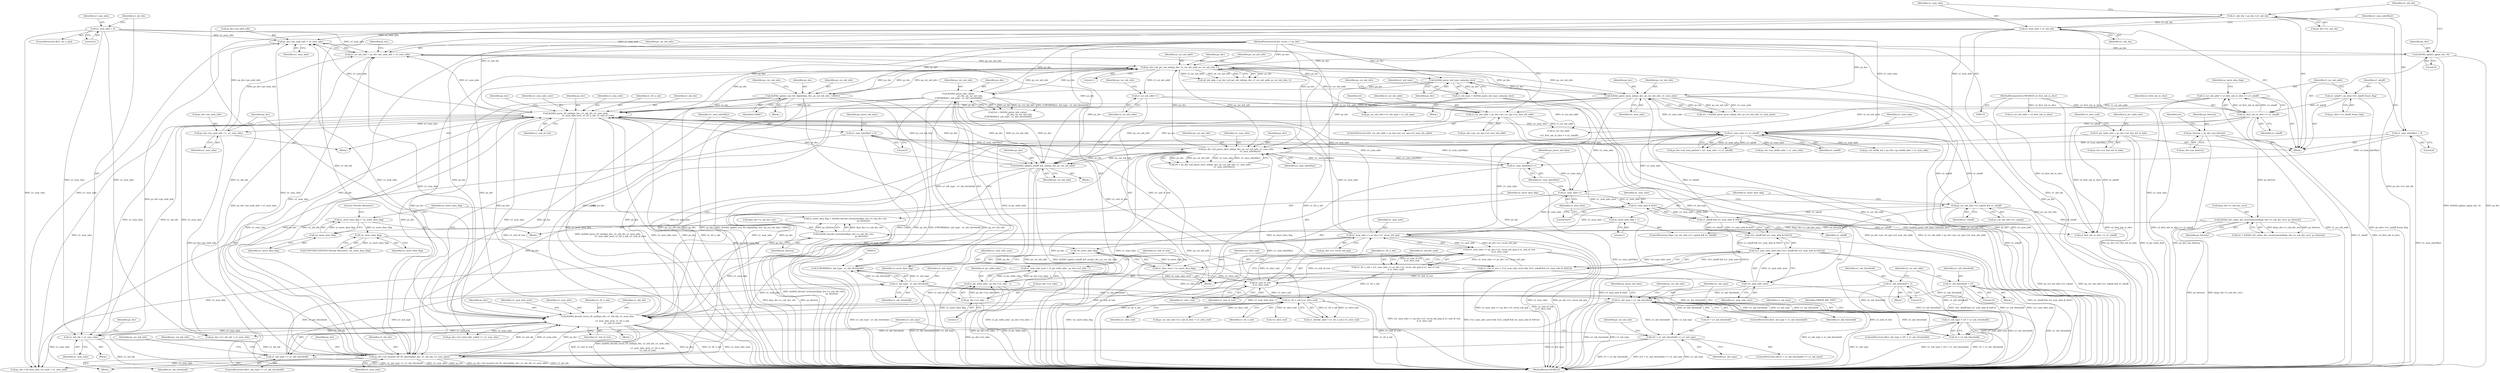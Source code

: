 digraph "0_Android_4a524d3a8ae9aa20c36430008e6bd429443f8f1d_2@pointer" {
"1000321" [label="(Call,ps_dec->ps_nmb_info + u1_num_mbs)"];
"1000777" [label="(Call,ps_dec->ps_nmb_info +=  u1_num_mbs)"];
"1000770" [label="(Call,ih264d_parse_tfr_nmb(ps_dec, u1_mb_idx, u1_num_mbs,\n                                     u1_num_mbs_next, u1_tfr_n_mb, u1_end_of_row))"];
"1000589" [label="(Call,ih264d_parse_ipcm_mb(ps_dec, ps_cur_mb_info, u1_num_mbs))"];
"1000503" [label="(Call,ih264d_parse_mb_type_cabac(ps_dec))"];
"1000367" [label="(Call,ps_dec->pf_get_mb_info(ps_dec, i2_cur_mb_addr, ps_cur_mb_info, 1))"];
"1000784" [label="(Call,ih264d_decode_recon_tfr_nmb(ps_dec, u1_mb_idx, u1_num_mbs,\n\n                                             u1_num_mbs_next, u1_tfr_n_mb,\n                                             u1_end_of_row))"];
"1000627" [label="(Call,ih264d_parse_imb_cabac(\n                                    ps_dec, ps_cur_mb_info,\n (UWORD8)(u1_mb_type - u1_mb_threshold)))"];
"1000136" [label="(MethodParameterIn,dec_struct_t * ps_dec)"];
"1000630" [label="(Call,(UWORD8)(u1_mb_type - u1_mb_threshold))"];
"1000632" [label="(Call,u1_mb_type - u1_mb_threshold)"];
"1000607" [label="(Call,u1_mb_type == u1_mb_threshold)"];
"1000574" [label="(Call,(25 + u1_mb_threshold) == u1_mb_type)"];
"1000519" [label="(Call,u1_mb_type < u1_mb_threshold)"];
"1000511" [label="(Call,u1_mb_type > (25 + u1_mb_threshold))"];
"1000501" [label="(Call,u1_mb_type = ih264d_parse_mb_type_cabac(ps_dec))"];
"1000217" [label="(Call,u1_mb_threshold = 23)"];
"1000203" [label="(Call,u1_mb_threshold = 5)"];
"1000476" [label="(Call,ih264d_update_nnz_for_skipmb(ps_dec, ps_cur_mb_info, CABAC))"];
"1000742" [label="(Call,ps_dec->pf_mvpred_ref_tfr_nby2mb(ps_dec, u1_mb_idx, u1_num_mbs))"];
"1000656" [label="(Call,ih264d_update_mbaff_left_nnz(ps_dec, ps_cur_mb_info))"];
"1000538" [label="(Call,ps_dec->pf_parse_inter_mb(ps_dec, ps_cur_mb_info, u1_num_mbs,\n                                          u1_num_mbsNby2))"];
"1000340" [label="(Call,u1_num_mbs >> u1_mbaff)"];
"1000238" [label="(Call,u1_num_mbs = u1_mb_idx)"];
"1000233" [label="(Call,u1_mb_idx = ps_dec->u1_mb_idx)"];
"1000721" [label="(Call,u1_num_mbs == ps_dec->u1_recon_mb_grp)"];
"1000688" [label="(Call,u1_num_mbs++)"];
"1000711" [label="(Call,u1_num_mbs & 0x01)"];
"1000798" [label="(Call,u1_num_mbs = 0)"];
"1000251" [label="(Call,u2_first_mb_in_slice << u1_mbaff)"];
"1000138" [label="(MethodParameterIn,UWORD16 u2_first_mb_in_slice)"];
"1000244" [label="(Call,u1_mbaff = ps_slice->u1_mbaff_frame_flag)"];
"1000709" [label="(Call,u1_mbaff && (u1_num_mbs & 0x01))"];
"1000662" [label="(Call,ps_cur_mb_info->u1_topmb && u1_mbaff)"];
"1000746" [label="(Call,u1_num_mbsNby2 = 0)"];
"1000241" [label="(Call,u1_num_mbsNby2 = 0)"];
"1000690" [label="(Call,u1_num_mbsNby2++)"];
"1000801" [label="(Call,u1_mb_idx = u1_num_mbs)"];
"1000706" [label="(Call,!u1_num_mbs_next)"];
"1000694" [label="(Call,u1_num_mbs_next = i2_pic_wdin_mbs - ps_dec->u2_mbx - 1)"];
"1000696" [label="(Call,i2_pic_wdin_mbs - ps_dec->u2_mbx - 1)"];
"1000149" [label="(Call,i2_pic_wdin_mbs = ps_dec->u2_frm_wd_in_mbs)"];
"1000698" [label="(Call,ps_dec->u2_mbx - 1)"];
"1000731" [label="(Call,u1_tfr_n_mb || u1_slice_end)"];
"1000718" [label="(Call,u1_tfr_n_mb = (u1_num_mbs == ps_dec->u1_recon_mb_grp) || u1_end_of_row\n || u1_slice_end)"];
"1000720" [label="(Call,(u1_num_mbs == ps_dec->u1_recon_mb_grp) || u1_end_of_row\n || u1_slice_end)"];
"1000726" [label="(Call,u1_end_of_row\n || u1_slice_end)"];
"1000703" [label="(Call,u1_end_of_row = (!u1_num_mbs_next) && (!(u1_mbaff && (u1_num_mbs & 0x01))))"];
"1000705" [label="(Call,(!u1_num_mbs_next) && (!(u1_mbaff && (u1_num_mbs & 0x01))))"];
"1000708" [label="(Call,!(u1_mbaff && (u1_num_mbs & 0x01)))"];
"1000714" [label="(Call,u1_slice_end = !uc_more_data_flag)"];
"1000716" [label="(Call,!uc_more_data_flag)"];
"1000667" [label="(Call,uc_more_data_flag = 1)"];
"1000686" [label="(Call,!uc_more_data_flag)"];
"1000680" [label="(Call,uc_more_data_flag = !uc_more_data_flag)"];
"1000682" [label="(Call,!uc_more_data_flag)"];
"1000672" [label="(Call,uc_more_data_flag = ih264d_decode_terminate(&ps_dec->s_cab_dec_env,\n                                                      ps_bitstrm))"];
"1000674" [label="(Call,ih264d_decode_terminate(&ps_dec->s_cab_dec_env,\n                                                      ps_bitstrm))"];
"1000276" [label="(Call,ih264d_init_cabac_dec_envirnoment(&(ps_dec->s_cab_dec_env), ps_bitstrm))"];
"1000178" [label="(Call,ps_bitstrm = ps_dec->ps_bitstrm)"];
"1000230" [label="(Call,ih264d_update_qp(ps_dec, 0))"];
"1000307" [label="(Call,i2_cur_mb_addr > ps_dec->ps_cur_sps->u2_max_mb_addr)"];
"1000659" [label="(Call,i2_cur_mb_addr++)"];
"1000249" [label="(Call,i2_cur_mb_addr = u2_first_mb_in_slice << u1_mbaff)"];
"1000319" [label="(Call,ps_cur_mb_info = ps_dec->ps_nmb_info + u1_num_mbs)"];
"1000779" [label="(Identifier,ps_dec)"];
"1000742" [label="(Call,ps_dec->pf_mvpred_ref_tfr_nby2mb(ps_dec, u1_mb_idx, u1_num_mbs))"];
"1000693" [label="(Identifier,ps_parse_mb_data)"];
"1000629" [label="(Identifier,ps_cur_mb_info)"];
"1000309" [label="(Call,ps_dec->ps_cur_sps->u2_max_mb_addr)"];
"1000684" [label="(Call,COPYTHECONTEXT(\"Decode Sliceterm\",!uc_more_data_flag))"];
"1000681" [label="(Identifier,uc_more_data_flag)"];
"1000369" [label="(Identifier,i2_cur_mb_addr)"];
"1000255" [label="(Identifier,uc_more_data_flag)"];
"1000541" [label="(Identifier,u1_num_mbs)"];
"1000322" [label="(Call,ps_dec->ps_nmb_info)"];
"1000705" [label="(Call,(!u1_num_mbs_next) && (!(u1_mbaff && (u1_num_mbs & 0x01))))"];
"1000307" [label="(Call,i2_cur_mb_addr > ps_dec->ps_cur_sps->u2_max_mb_addr)"];
"1000246" [label="(Call,ps_slice->u1_mbaff_frame_flag)"];
"1000277" [label="(Call,&(ps_dec->s_cab_dec_env))"];
"1000178" [label="(Call,ps_bitstrm = ps_dec->ps_bitstrm)"];
"1000539" [label="(Identifier,ps_dec)"];
"1000697" [label="(Identifier,i2_pic_wdin_mbs)"];
"1000732" [label="(Identifier,u1_tfr_n_mb)"];
"1000728" [label="(Identifier,u1_slice_end)"];
"1000801" [label="(Call,u1_mb_idx = u1_num_mbs)"];
"1000156" [label="(Identifier,u1_slice_end)"];
"1000326" [label="(Call,ps_dec->u4_num_mbs_cur_nmb = u1_num_mbs)"];
"1000806" [label="(Identifier,ps_dec)"];
"1000709" [label="(Call,u1_mbaff && (u1_num_mbs & 0x01))"];
"1000151" [label="(Call,ps_dec->u2_frm_wd_in_mbs)"];
"1000239" [label="(Identifier,u1_num_mbs)"];
"1000252" [label="(Identifier,u2_first_mb_in_slice)"];
"1000503" [label="(Call,ih264d_parse_mb_type_cabac(ps_dec))"];
"1000745" [label="(Identifier,u1_num_mbs)"];
"1000711" [label="(Call,u1_num_mbs & 0x01)"];
"1000371" [label="(Literal,1)"];
"1000583" [label="(Identifier,ps_cur_mb_info)"];
"1000217" [label="(Call,u1_mb_threshold = 23)"];
"1000689" [label="(Identifier,u1_num_mbs)"];
"1000511" [label="(Call,u1_mb_type > (25 + u1_mb_threshold))"];
"1000702" [label="(Literal,1)"];
"1000139" [label="(Block,)"];
"1000343" [label="(Call,ps_cur_deblk_mb = ps_dec->ps_deblk_mbn + u1_num_mbs)"];
"1000714" [label="(Call,u1_slice_end = !uc_more_data_flag)"];
"1000368" [label="(Identifier,ps_dec)"];
"1000306" [label="(ControlStructure,if(i2_cur_mb_addr > ps_dec->ps_cur_sps->u2_max_mb_addr))"];
"1000774" [label="(Identifier,u1_num_mbs_next)"];
"1000367" [label="(Call,ps_dec->pf_get_mb_info(ps_dec, i2_cur_mb_addr, ps_cur_mb_info, 1))"];
"1000726" [label="(Call,u1_end_of_row\n || u1_slice_end)"];
"1000220" [label="(Call,i2_cur_mb_addr = u2_first_mb_in_slice)"];
"1000655" [label="(Block,)"];
"1000625" [label="(Call,ret = ih264d_parse_imb_cabac(\n                                    ps_dec, ps_cur_mb_info,\n (UWORD8)(u1_mb_type - u1_mb_threshold)))"];
"1000341" [label="(Identifier,u1_num_mbs)"];
"1000249" [label="(Call,i2_cur_mb_addr = u2_first_mb_in_slice << u1_mbaff)"];
"1000746" [label="(Call,u1_num_mbsNby2 = 0)"];
"1000296" [label="(Block,)"];
"1000336" [label="(Call,ps_dec->u4_num_pmbair = (u1_num_mbs >> u1_mbaff))"];
"1000778" [label="(Call,ps_dec->ps_nmb_info)"];
"1000243" [label="(Literal,0)"];
"1000274" [label="(Call,ret = ih264d_init_cabac_dec_envirnoment(&(ps_dec->s_cab_dec_env), ps_bitstrm))"];
"1000707" [label="(Identifier,u1_num_mbs_next)"];
"1000723" [label="(Call,ps_dec->u1_recon_mb_grp)"];
"1000710" [label="(Identifier,u1_mbaff)"];
"1000685" [label="(Literal,\"Decode Sliceterm\")"];
"1000512" [label="(Identifier,u1_mb_type)"];
"1000632" [label="(Call,u1_mb_type - u1_mb_threshold)"];
"1000526" [label="(Identifier,ps_cur_mb_info)"];
"1000718" [label="(Call,u1_tfr_n_mb = (u1_num_mbs == ps_dec->u1_recon_mb_grp) || u1_end_of_row\n || u1_slice_end)"];
"1000785" [label="(Identifier,ps_dec)"];
"1000483" [label="(Identifier,ps_cur_mb_info)"];
"1000477" [label="(Identifier,ps_dec)"];
"1000628" [label="(Identifier,ps_dec)"];
"1000748" [label="(Literal,0)"];
"1000281" [label="(Identifier,ps_bitstrm)"];
"1000666" [label="(Identifier,u1_mbaff)"];
"1000657" [label="(Identifier,ps_dec)"];
"1000706" [label="(Call,!u1_num_mbs_next)"];
"1000771" [label="(Identifier,ps_dec)"];
"1000240" [label="(Identifier,u1_mb_idx)"];
"1000664" [label="(Identifier,ps_cur_mb_info)"];
"1000478" [label="(Identifier,ps_cur_mb_info)"];
"1000235" [label="(Call,ps_dec->u1_mb_idx)"];
"1000316" [label="(Identifier,ret)"];
"1000518" [label="(ControlStructure,if(u1_mb_type < u1_mb_threshold))"];
"1000536" [label="(Call,ret = ps_dec->pf_parse_inter_mb(ps_dec, ps_cur_mb_info, u1_num_mbs,\n                                          u1_num_mbsNby2))"];
"1000694" [label="(Call,u1_num_mbs_next = i2_pic_wdin_mbs - ps_dec->u2_mbx - 1)"];
"1000519" [label="(Call,u1_mb_type < u1_mb_threshold)"];
"1000231" [label="(Identifier,ps_dec)"];
"1000502" [label="(Identifier,u1_mb_type)"];
"1000520" [label="(Identifier,u1_mb_type)"];
"1000783" [label="(Block,)"];
"1000230" [label="(Call,ih264d_update_qp(ps_dec, 0))"];
"1000729" [label="(Call,u1_decode_nmb = u1_tfr_n_mb || u1_slice_end)"];
"1000587" [label="(Call,ret = ih264d_parse_ipcm_mb(ps_dec, ps_cur_mb_info, u1_num_mbs))"];
"1000784" [label="(Call,ih264d_decode_recon_tfr_nmb(ps_dec, u1_mb_idx, u1_num_mbs,\n\n                                             u1_num_mbs_next, u1_tfr_n_mb,\n                                             u1_end_of_row))"];
"1000769" [label="(Block,)"];
"1000613" [label="(Identifier,ps_cur_mb_info)"];
"1000690" [label="(Call,u1_num_mbsNby2++)"];
"1000696" [label="(Call,i2_pic_wdin_mbs - ps_dec->u2_mbx - 1)"];
"1000276" [label="(Call,ih264d_init_cabac_dec_envirnoment(&(ps_dec->s_cab_dec_env), ps_bitstrm))"];
"1000699" [label="(Call,ps_dec->u2_mbx)"];
"1000716" [label="(Call,!uc_more_data_flag)"];
"1000764" [label="(Block,)"];
"1000773" [label="(Identifier,u1_num_mbs)"];
"1000777" [label="(Call,ps_dec->ps_nmb_info +=  u1_num_mbs)"];
"1000573" [label="(ControlStructure,if((25 + u1_mb_threshold) == u1_mb_type))"];
"1000796" [label="(ControlStructure,if(u1_tfr_n_mb))"];
"1000589" [label="(Call,ih264d_parse_ipcm_mb(ps_dec, ps_cur_mb_info, u1_num_mbs))"];
"1000479" [label="(Identifier,CABAC)"];
"1000501" [label="(Call,u1_mb_type = ih264d_parse_mb_type_cabac(ps_dec))"];
"1000218" [label="(Identifier,u1_mb_threshold)"];
"1000731" [label="(Call,u1_tfr_n_mb || u1_slice_end)"];
"1000791" [label="(Call,ps_dec->u2_total_mbs_coded += u1_num_mbs)"];
"1000221" [label="(Identifier,i2_cur_mb_addr)"];
"1000185" [label="(Identifier,ret)"];
"1000658" [label="(Identifier,ps_cur_mb_info)"];
"1000708" [label="(Call,!(u1_mbaff && (u1_num_mbs & 0x01)))"];
"1000691" [label="(Identifier,u1_num_mbsNby2)"];
"1000630" [label="(Call,(UWORD8)(u1_mb_type - u1_mb_threshold))"];
"1000790" [label="(Identifier,u1_end_of_row)"];
"1000803" [label="(Identifier,u1_num_mbs)"];
"1000820" [label="(Call,i2_cur_mb_addr\n\n - (u2_first_mb_in_slice << u1_mbaff))"];
"1000733" [label="(Identifier,u1_slice_end)"];
"1000500" [label="(Block,)"];
"1000668" [label="(Identifier,uc_more_data_flag)"];
"1000205" [label="(Literal,5)"];
"1000193" [label="(Block,)"];
"1000591" [label="(Identifier,ps_cur_mb_info)"];
"1000574" [label="(Call,(25 + u1_mb_threshold) == u1_mb_type)"];
"1000319" [label="(Call,ps_cur_mb_info = ps_dec->ps_nmb_info + u1_num_mbs)"];
"1000540" [label="(Identifier,ps_cur_mb_info)"];
"1000507" [label="(Identifier,ps_cur_mb_info)"];
"1000219" [label="(Literal,23)"];
"1000734" [label="(Call,ps_cur_mb_info->u1_end_of_slice = u1_slice_end)"];
"1000609" [label="(Identifier,u1_mb_threshold)"];
"1000660" [label="(Identifier,i2_cur_mb_addr)"];
"1000802" [label="(Identifier,u1_mb_idx)"];
"1000747" [label="(Identifier,u1_num_mbsNby2)"];
"1000138" [label="(MethodParameterIn,UWORD16 u2_first_mb_in_slice)"];
"1000149" [label="(Call,i2_pic_wdin_mbs = ps_dec->u2_frm_wd_in_mbs)"];
"1000669" [label="(Literal,1)"];
"1000606" [label="(ControlStructure,if(u1_mb_type == u1_mb_threshold))"];
"1000505" [label="(Call,ps_cur_mb_info->u1_mb_type = u1_mb_type)"];
"1000720" [label="(Call,(u1_num_mbs == ps_dec->u1_recon_mb_grp) || u1_end_of_row\n || u1_slice_end)"];
"1000799" [label="(Identifier,u1_num_mbs)"];
"1000241" [label="(Call,u1_num_mbsNby2 = 0)"];
"1000712" [label="(Identifier,u1_num_mbs)"];
"1000793" [label="(Identifier,ps_dec)"];
"1000476" [label="(Call,ih264d_update_nnz_for_skipmb(ps_dec, ps_cur_mb_info, CABAC))"];
"1000695" [label="(Identifier,u1_num_mbs_next)"];
"1000233" [label="(Call,u1_mb_idx = ps_dec->u1_mb_idx)"];
"1000788" [label="(Identifier,u1_num_mbs_next)"];
"1000800" [label="(Literal,0)"];
"1000253" [label="(Identifier,u1_mbaff)"];
"1000721" [label="(Call,u1_num_mbs == ps_dec->u1_recon_mb_grp)"];
"1000674" [label="(Call,ih264d_decode_terminate(&ps_dec->s_cab_dec_env,\n                                                      ps_bitstrm))"];
"1000250" [label="(Identifier,i2_cur_mb_addr)"];
"1000633" [label="(Identifier,u1_mb_type)"];
"1000704" [label="(Identifier,u1_end_of_row)"];
"1000659" [label="(Call,i2_cur_mb_addr++)"];
"1000517" [label="(Identifier,ERROR_MB_TYPE)"];
"1000245" [label="(Identifier,u1_mbaff)"];
"1000675" [label="(Call,&ps_dec->s_cab_dec_env)"];
"1000607" [label="(Call,u1_mb_type == u1_mb_threshold)"];
"1000673" [label="(Identifier,uc_more_data_flag)"];
"1000538" [label="(Call,ps_dec->pf_parse_inter_mb(ps_dec, ps_cur_mb_info, u1_num_mbs,\n                                          u1_num_mbsNby2))"];
"1000308" [label="(Identifier,i2_cur_mb_addr)"];
"1000822" [label="(Call,u2_first_mb_in_slice << u1_mbaff)"];
"1000328" [label="(Identifier,ps_dec)"];
"1000667" [label="(Call,uc_more_data_flag = 1)"];
"1000627" [label="(Call,ih264d_parse_imb_cabac(\n                                    ps_dec, ps_cur_mb_info,\n (UWORD8)(u1_mb_type - u1_mb_threshold)))"];
"1000232" [label="(Literal,0)"];
"1000294" [label="(Call,!u1_slice_end)"];
"1000686" [label="(Call,!uc_more_data_flag)"];
"1000787" [label="(Identifier,u1_num_mbs)"];
"1000688" [label="(Call,u1_num_mbs++)"];
"1000698" [label="(Call,ps_dec->u2_mbx - 1)"];
"1000717" [label="(Identifier,uc_more_data_flag)"];
"1000744" [label="(Identifier,u1_mb_idx)"];
"1000789" [label="(Identifier,u1_tfr_n_mb)"];
"1000592" [label="(Identifier,u1_num_mbs)"];
"1000722" [label="(Identifier,u1_num_mbs)"];
"1000325" [label="(Identifier,u1_num_mbs)"];
"1000727" [label="(Identifier,u1_end_of_row)"];
"1000661" [label="(ControlStructure,if(ps_cur_mb_info->u1_topmb && u1_mbaff))"];
"1000827" [label="(MethodReturn,WORD32)"];
"1000683" [label="(Identifier,uc_more_data_flag)"];
"1000770" [label="(Call,ih264d_parse_tfr_nmb(ps_dec, u1_mb_idx, u1_num_mbs,\n                                     u1_num_mbs_next, u1_tfr_n_mb, u1_end_of_row))"];
"1000662" [label="(Call,ps_cur_mb_info->u1_topmb && u1_mbaff)"];
"1000776" [label="(Identifier,u1_end_of_row)"];
"1000504" [label="(Identifier,ps_dec)"];
"1000775" [label="(Identifier,u1_tfr_n_mb)"];
"1000713" [label="(Literal,0x01)"];
"1000751" [label="(Identifier,ps_parse_mb_data)"];
"1000401" [label="(Block,)"];
"1000679" [label="(Identifier,ps_bitstrm)"];
"1000682" [label="(Call,!uc_more_data_flag)"];
"1000743" [label="(Identifier,ps_dec)"];
"1000565" [label="(Identifier,ps_parse_mb_data)"];
"1000234" [label="(Identifier,u1_mb_idx)"];
"1000786" [label="(Identifier,u1_mb_idx)"];
"1000621" [label="(Identifier,ps_cur_mb_info)"];
"1000150" [label="(Identifier,i2_pic_wdin_mbs)"];
"1000578" [label="(Identifier,u1_mb_type)"];
"1000663" [label="(Call,ps_cur_mb_info->u1_topmb)"];
"1000590" [label="(Identifier,ps_dec)"];
"1000238" [label="(Call,u1_num_mbs = u1_mb_idx)"];
"1000370" [label="(Identifier,ps_cur_mb_info)"];
"1000179" [label="(Identifier,ps_bitstrm)"];
"1000680" [label="(Call,uc_more_data_flag = !uc_more_data_flag)"];
"1000656" [label="(Call,ih264d_update_mbaff_left_nnz(ps_dec, ps_cur_mb_info))"];
"1000340" [label="(Call,u1_num_mbs >> u1_mbaff)"];
"1000608" [label="(Identifier,u1_mb_type)"];
"1000798" [label="(Call,u1_num_mbs = 0)"];
"1000513" [label="(Call,25 + u1_mb_threshold)"];
"1000575" [label="(Call,25 + u1_mb_threshold)"];
"1000542" [label="(Identifier,u1_num_mbsNby2)"];
"1000251" [label="(Call,u2_first_mb_in_slice << u1_mbaff)"];
"1000715" [label="(Identifier,u1_slice_end)"];
"1000242" [label="(Identifier,u1_num_mbsNby2)"];
"1000703" [label="(Call,u1_end_of_row = (!u1_num_mbs_next) && (!(u1_mbaff && (u1_num_mbs & 0x01))))"];
"1000687" [label="(Identifier,uc_more_data_flag)"];
"1000634" [label="(Identifier,u1_mb_threshold)"];
"1000741" [label="(Block,)"];
"1000521" [label="(Identifier,u1_mb_threshold)"];
"1000781" [label="(Identifier,u1_num_mbs)"];
"1000244" [label="(Call,u1_mbaff = ps_slice->u1_mbaff_frame_flag)"];
"1000136" [label="(MethodParameterIn,dec_struct_t * ps_dec)"];
"1000804" [label="(Call,ps_dec->u1_mb_idx = u1_num_mbs)"];
"1000345" [label="(Call,ps_dec->ps_deblk_mbn + u1_num_mbs)"];
"1000180" [label="(Call,ps_dec->ps_bitstrm)"];
"1000320" [label="(Identifier,ps_cur_mb_info)"];
"1000321" [label="(Call,ps_dec->ps_nmb_info + u1_num_mbs)"];
"1000671" [label="(Block,)"];
"1000730" [label="(Identifier,u1_decode_nmb)"];
"1000719" [label="(Identifier,u1_tfr_n_mb)"];
"1000510" [label="(ControlStructure,if(u1_mb_type > (25 + u1_mb_threshold)))"];
"1000207" [label="(Block,)"];
"1000772" [label="(Identifier,u1_mb_idx)"];
"1000203" [label="(Call,u1_mb_threshold = 5)"];
"1000204" [label="(Identifier,u1_mb_threshold)"];
"1000365" [label="(Call,u4_mb_skip = ps_dec->pf_get_mb_info(ps_dec, i2_cur_mb_addr, ps_cur_mb_info, 1))"];
"1000342" [label="(Identifier,u1_mbaff)"];
"1000672" [label="(Call,uc_more_data_flag = ih264d_decode_terminate(&ps_dec->s_cab_dec_env,\n                                                      ps_bitstrm))"];
"1000321" -> "1000319"  [label="AST: "];
"1000321" -> "1000325"  [label="CFG: "];
"1000322" -> "1000321"  [label="AST: "];
"1000325" -> "1000321"  [label="AST: "];
"1000319" -> "1000321"  [label="CFG: "];
"1000321" -> "1000827"  [label="DDG: ps_dec->ps_nmb_info"];
"1000777" -> "1000321"  [label="DDG: ps_dec->ps_nmb_info"];
"1000238" -> "1000321"  [label="DDG: u1_num_mbs"];
"1000742" -> "1000321"  [label="DDG: u1_num_mbs"];
"1000721" -> "1000321"  [label="DDG: u1_num_mbs"];
"1000798" -> "1000321"  [label="DDG: u1_num_mbs"];
"1000784" -> "1000321"  [label="DDG: u1_num_mbs"];
"1000770" -> "1000321"  [label="DDG: u1_num_mbs"];
"1000777" -> "1000769"  [label="AST: "];
"1000777" -> "1000781"  [label="CFG: "];
"1000778" -> "1000777"  [label="AST: "];
"1000781" -> "1000777"  [label="AST: "];
"1000793" -> "1000777"  [label="CFG: "];
"1000777" -> "1000827"  [label="DDG: ps_dec->ps_nmb_info"];
"1000777" -> "1000319"  [label="DDG: ps_dec->ps_nmb_info"];
"1000770" -> "1000777"  [label="DDG: u1_num_mbs"];
"1000770" -> "1000769"  [label="AST: "];
"1000770" -> "1000776"  [label="CFG: "];
"1000771" -> "1000770"  [label="AST: "];
"1000772" -> "1000770"  [label="AST: "];
"1000773" -> "1000770"  [label="AST: "];
"1000774" -> "1000770"  [label="AST: "];
"1000775" -> "1000770"  [label="AST: "];
"1000776" -> "1000770"  [label="AST: "];
"1000779" -> "1000770"  [label="CFG: "];
"1000770" -> "1000827"  [label="DDG: u1_end_of_row"];
"1000770" -> "1000827"  [label="DDG: ih264d_parse_tfr_nmb(ps_dec, u1_mb_idx, u1_num_mbs,\n                                     u1_num_mbs_next, u1_tfr_n_mb, u1_end_of_row)"];
"1000770" -> "1000827"  [label="DDG: u1_num_mbs_next"];
"1000770" -> "1000827"  [label="DDG: ps_dec"];
"1000770" -> "1000827"  [label="DDG: u1_tfr_n_mb"];
"1000770" -> "1000319"  [label="DDG: u1_num_mbs"];
"1000770" -> "1000326"  [label="DDG: u1_num_mbs"];
"1000770" -> "1000340"  [label="DDG: u1_num_mbs"];
"1000770" -> "1000367"  [label="DDG: ps_dec"];
"1000589" -> "1000770"  [label="DDG: ps_dec"];
"1000627" -> "1000770"  [label="DDG: ps_dec"];
"1000476" -> "1000770"  [label="DDG: ps_dec"];
"1000742" -> "1000770"  [label="DDG: ps_dec"];
"1000742" -> "1000770"  [label="DDG: u1_mb_idx"];
"1000742" -> "1000770"  [label="DDG: u1_num_mbs"];
"1000656" -> "1000770"  [label="DDG: ps_dec"];
"1000538" -> "1000770"  [label="DDG: ps_dec"];
"1000136" -> "1000770"  [label="DDG: ps_dec"];
"1000801" -> "1000770"  [label="DDG: u1_mb_idx"];
"1000233" -> "1000770"  [label="DDG: u1_mb_idx"];
"1000721" -> "1000770"  [label="DDG: u1_num_mbs"];
"1000706" -> "1000770"  [label="DDG: u1_num_mbs_next"];
"1000731" -> "1000770"  [label="DDG: u1_tfr_n_mb"];
"1000726" -> "1000770"  [label="DDG: u1_end_of_row"];
"1000703" -> "1000770"  [label="DDG: u1_end_of_row"];
"1000770" -> "1000791"  [label="DDG: u1_num_mbs"];
"1000770" -> "1000801"  [label="DDG: u1_num_mbs"];
"1000770" -> "1000804"  [label="DDG: u1_num_mbs"];
"1000589" -> "1000587"  [label="AST: "];
"1000589" -> "1000592"  [label="CFG: "];
"1000590" -> "1000589"  [label="AST: "];
"1000591" -> "1000589"  [label="AST: "];
"1000592" -> "1000589"  [label="AST: "];
"1000587" -> "1000589"  [label="CFG: "];
"1000589" -> "1000827"  [label="DDG: ps_dec"];
"1000589" -> "1000827"  [label="DDG: u1_num_mbs"];
"1000589" -> "1000827"  [label="DDG: ps_cur_mb_info"];
"1000589" -> "1000367"  [label="DDG: ps_dec"];
"1000589" -> "1000587"  [label="DDG: ps_dec"];
"1000589" -> "1000587"  [label="DDG: ps_cur_mb_info"];
"1000589" -> "1000587"  [label="DDG: u1_num_mbs"];
"1000503" -> "1000589"  [label="DDG: ps_dec"];
"1000136" -> "1000589"  [label="DDG: ps_dec"];
"1000367" -> "1000589"  [label="DDG: ps_cur_mb_info"];
"1000340" -> "1000589"  [label="DDG: u1_num_mbs"];
"1000589" -> "1000656"  [label="DDG: ps_dec"];
"1000589" -> "1000656"  [label="DDG: ps_cur_mb_info"];
"1000589" -> "1000688"  [label="DDG: u1_num_mbs"];
"1000589" -> "1000742"  [label="DDG: ps_dec"];
"1000589" -> "1000784"  [label="DDG: ps_dec"];
"1000503" -> "1000501"  [label="AST: "];
"1000503" -> "1000504"  [label="CFG: "];
"1000504" -> "1000503"  [label="AST: "];
"1000501" -> "1000503"  [label="CFG: "];
"1000503" -> "1000827"  [label="DDG: ps_dec"];
"1000503" -> "1000501"  [label="DDG: ps_dec"];
"1000367" -> "1000503"  [label="DDG: ps_dec"];
"1000136" -> "1000503"  [label="DDG: ps_dec"];
"1000503" -> "1000538"  [label="DDG: ps_dec"];
"1000503" -> "1000627"  [label="DDG: ps_dec"];
"1000367" -> "1000365"  [label="AST: "];
"1000367" -> "1000371"  [label="CFG: "];
"1000368" -> "1000367"  [label="AST: "];
"1000369" -> "1000367"  [label="AST: "];
"1000370" -> "1000367"  [label="AST: "];
"1000371" -> "1000367"  [label="AST: "];
"1000365" -> "1000367"  [label="CFG: "];
"1000367" -> "1000827"  [label="DDG: i2_cur_mb_addr"];
"1000367" -> "1000827"  [label="DDG: ps_cur_mb_info"];
"1000367" -> "1000365"  [label="DDG: ps_dec"];
"1000367" -> "1000365"  [label="DDG: i2_cur_mb_addr"];
"1000367" -> "1000365"  [label="DDG: ps_cur_mb_info"];
"1000367" -> "1000365"  [label="DDG: 1"];
"1000784" -> "1000367"  [label="DDG: ps_dec"];
"1000627" -> "1000367"  [label="DDG: ps_dec"];
"1000476" -> "1000367"  [label="DDG: ps_dec"];
"1000230" -> "1000367"  [label="DDG: ps_dec"];
"1000742" -> "1000367"  [label="DDG: ps_dec"];
"1000656" -> "1000367"  [label="DDG: ps_dec"];
"1000538" -> "1000367"  [label="DDG: ps_dec"];
"1000136" -> "1000367"  [label="DDG: ps_dec"];
"1000307" -> "1000367"  [label="DDG: i2_cur_mb_addr"];
"1000319" -> "1000367"  [label="DDG: ps_cur_mb_info"];
"1000367" -> "1000476"  [label="DDG: ps_dec"];
"1000367" -> "1000476"  [label="DDG: ps_cur_mb_info"];
"1000367" -> "1000538"  [label="DDG: ps_cur_mb_info"];
"1000367" -> "1000627"  [label="DDG: ps_cur_mb_info"];
"1000367" -> "1000659"  [label="DDG: i2_cur_mb_addr"];
"1000784" -> "1000783"  [label="AST: "];
"1000784" -> "1000790"  [label="CFG: "];
"1000785" -> "1000784"  [label="AST: "];
"1000786" -> "1000784"  [label="AST: "];
"1000787" -> "1000784"  [label="AST: "];
"1000788" -> "1000784"  [label="AST: "];
"1000789" -> "1000784"  [label="AST: "];
"1000790" -> "1000784"  [label="AST: "];
"1000793" -> "1000784"  [label="CFG: "];
"1000784" -> "1000827"  [label="DDG: ps_dec"];
"1000784" -> "1000827"  [label="DDG: u1_tfr_n_mb"];
"1000784" -> "1000827"  [label="DDG: u1_num_mbs_next"];
"1000784" -> "1000827"  [label="DDG: u1_end_of_row"];
"1000784" -> "1000827"  [label="DDG: ih264d_decode_recon_tfr_nmb(ps_dec, u1_mb_idx, u1_num_mbs,\n\n                                             u1_num_mbs_next, u1_tfr_n_mb,\n                                             u1_end_of_row)"];
"1000784" -> "1000319"  [label="DDG: u1_num_mbs"];
"1000784" -> "1000326"  [label="DDG: u1_num_mbs"];
"1000784" -> "1000340"  [label="DDG: u1_num_mbs"];
"1000627" -> "1000784"  [label="DDG: ps_dec"];
"1000476" -> "1000784"  [label="DDG: ps_dec"];
"1000742" -> "1000784"  [label="DDG: ps_dec"];
"1000742" -> "1000784"  [label="DDG: u1_mb_idx"];
"1000742" -> "1000784"  [label="DDG: u1_num_mbs"];
"1000656" -> "1000784"  [label="DDG: ps_dec"];
"1000538" -> "1000784"  [label="DDG: ps_dec"];
"1000136" -> "1000784"  [label="DDG: ps_dec"];
"1000801" -> "1000784"  [label="DDG: u1_mb_idx"];
"1000233" -> "1000784"  [label="DDG: u1_mb_idx"];
"1000721" -> "1000784"  [label="DDG: u1_num_mbs"];
"1000706" -> "1000784"  [label="DDG: u1_num_mbs_next"];
"1000731" -> "1000784"  [label="DDG: u1_tfr_n_mb"];
"1000726" -> "1000784"  [label="DDG: u1_end_of_row"];
"1000703" -> "1000784"  [label="DDG: u1_end_of_row"];
"1000784" -> "1000791"  [label="DDG: u1_num_mbs"];
"1000784" -> "1000801"  [label="DDG: u1_num_mbs"];
"1000784" -> "1000804"  [label="DDG: u1_num_mbs"];
"1000627" -> "1000625"  [label="AST: "];
"1000627" -> "1000630"  [label="CFG: "];
"1000628" -> "1000627"  [label="AST: "];
"1000629" -> "1000627"  [label="AST: "];
"1000630" -> "1000627"  [label="AST: "];
"1000625" -> "1000627"  [label="CFG: "];
"1000627" -> "1000827"  [label="DDG: (UWORD8)(u1_mb_type - u1_mb_threshold)"];
"1000627" -> "1000827"  [label="DDG: ps_cur_mb_info"];
"1000627" -> "1000827"  [label="DDG: ps_dec"];
"1000627" -> "1000625"  [label="DDG: ps_dec"];
"1000627" -> "1000625"  [label="DDG: ps_cur_mb_info"];
"1000627" -> "1000625"  [label="DDG: (UWORD8)(u1_mb_type - u1_mb_threshold)"];
"1000136" -> "1000627"  [label="DDG: ps_dec"];
"1000630" -> "1000627"  [label="DDG: u1_mb_type - u1_mb_threshold"];
"1000627" -> "1000656"  [label="DDG: ps_dec"];
"1000627" -> "1000656"  [label="DDG: ps_cur_mb_info"];
"1000627" -> "1000742"  [label="DDG: ps_dec"];
"1000136" -> "1000135"  [label="AST: "];
"1000136" -> "1000827"  [label="DDG: ps_dec"];
"1000136" -> "1000230"  [label="DDG: ps_dec"];
"1000136" -> "1000476"  [label="DDG: ps_dec"];
"1000136" -> "1000538"  [label="DDG: ps_dec"];
"1000136" -> "1000656"  [label="DDG: ps_dec"];
"1000136" -> "1000742"  [label="DDG: ps_dec"];
"1000630" -> "1000632"  [label="CFG: "];
"1000631" -> "1000630"  [label="AST: "];
"1000632" -> "1000630"  [label="AST: "];
"1000630" -> "1000827"  [label="DDG: u1_mb_type - u1_mb_threshold"];
"1000632" -> "1000630"  [label="DDG: u1_mb_type"];
"1000632" -> "1000630"  [label="DDG: u1_mb_threshold"];
"1000632" -> "1000634"  [label="CFG: "];
"1000633" -> "1000632"  [label="AST: "];
"1000634" -> "1000632"  [label="AST: "];
"1000632" -> "1000827"  [label="DDG: u1_mb_type"];
"1000632" -> "1000827"  [label="DDG: u1_mb_threshold"];
"1000632" -> "1000511"  [label="DDG: u1_mb_threshold"];
"1000632" -> "1000513"  [label="DDG: u1_mb_threshold"];
"1000632" -> "1000519"  [label="DDG: u1_mb_threshold"];
"1000607" -> "1000632"  [label="DDG: u1_mb_type"];
"1000607" -> "1000632"  [label="DDG: u1_mb_threshold"];
"1000607" -> "1000606"  [label="AST: "];
"1000607" -> "1000609"  [label="CFG: "];
"1000608" -> "1000607"  [label="AST: "];
"1000609" -> "1000607"  [label="AST: "];
"1000613" -> "1000607"  [label="CFG: "];
"1000621" -> "1000607"  [label="CFG: "];
"1000607" -> "1000827"  [label="DDG: u1_mb_type == u1_mb_threshold"];
"1000574" -> "1000607"  [label="DDG: u1_mb_type"];
"1000519" -> "1000607"  [label="DDG: u1_mb_threshold"];
"1000574" -> "1000573"  [label="AST: "];
"1000574" -> "1000578"  [label="CFG: "];
"1000575" -> "1000574"  [label="AST: "];
"1000578" -> "1000574"  [label="AST: "];
"1000583" -> "1000574"  [label="CFG: "];
"1000608" -> "1000574"  [label="CFG: "];
"1000574" -> "1000827"  [label="DDG: 25 + u1_mb_threshold"];
"1000574" -> "1000827"  [label="DDG: (25 + u1_mb_threshold) == u1_mb_type"];
"1000574" -> "1000827"  [label="DDG: u1_mb_type"];
"1000519" -> "1000574"  [label="DDG: u1_mb_threshold"];
"1000519" -> "1000574"  [label="DDG: u1_mb_type"];
"1000519" -> "1000518"  [label="AST: "];
"1000519" -> "1000521"  [label="CFG: "];
"1000520" -> "1000519"  [label="AST: "];
"1000521" -> "1000519"  [label="AST: "];
"1000526" -> "1000519"  [label="CFG: "];
"1000565" -> "1000519"  [label="CFG: "];
"1000519" -> "1000827"  [label="DDG: u1_mb_type"];
"1000519" -> "1000827"  [label="DDG: u1_mb_type < u1_mb_threshold"];
"1000519" -> "1000827"  [label="DDG: u1_mb_threshold"];
"1000519" -> "1000511"  [label="DDG: u1_mb_threshold"];
"1000519" -> "1000513"  [label="DDG: u1_mb_threshold"];
"1000511" -> "1000519"  [label="DDG: u1_mb_type"];
"1000217" -> "1000519"  [label="DDG: u1_mb_threshold"];
"1000203" -> "1000519"  [label="DDG: u1_mb_threshold"];
"1000519" -> "1000575"  [label="DDG: u1_mb_threshold"];
"1000511" -> "1000510"  [label="AST: "];
"1000511" -> "1000513"  [label="CFG: "];
"1000512" -> "1000511"  [label="AST: "];
"1000513" -> "1000511"  [label="AST: "];
"1000517" -> "1000511"  [label="CFG: "];
"1000520" -> "1000511"  [label="CFG: "];
"1000511" -> "1000827"  [label="DDG: 25 + u1_mb_threshold"];
"1000511" -> "1000827"  [label="DDG: u1_mb_type > (25 + u1_mb_threshold)"];
"1000511" -> "1000827"  [label="DDG: u1_mb_type"];
"1000501" -> "1000511"  [label="DDG: u1_mb_type"];
"1000217" -> "1000511"  [label="DDG: u1_mb_threshold"];
"1000203" -> "1000511"  [label="DDG: u1_mb_threshold"];
"1000501" -> "1000500"  [label="AST: "];
"1000502" -> "1000501"  [label="AST: "];
"1000507" -> "1000501"  [label="CFG: "];
"1000501" -> "1000827"  [label="DDG: ih264d_parse_mb_type_cabac(ps_dec)"];
"1000501" -> "1000505"  [label="DDG: u1_mb_type"];
"1000217" -> "1000207"  [label="AST: "];
"1000217" -> "1000219"  [label="CFG: "];
"1000218" -> "1000217"  [label="AST: "];
"1000219" -> "1000217"  [label="AST: "];
"1000221" -> "1000217"  [label="CFG: "];
"1000217" -> "1000827"  [label="DDG: u1_mb_threshold"];
"1000217" -> "1000513"  [label="DDG: u1_mb_threshold"];
"1000203" -> "1000193"  [label="AST: "];
"1000203" -> "1000205"  [label="CFG: "];
"1000204" -> "1000203"  [label="AST: "];
"1000205" -> "1000203"  [label="AST: "];
"1000221" -> "1000203"  [label="CFG: "];
"1000203" -> "1000827"  [label="DDG: u1_mb_threshold"];
"1000203" -> "1000513"  [label="DDG: u1_mb_threshold"];
"1000476" -> "1000401"  [label="AST: "];
"1000476" -> "1000479"  [label="CFG: "];
"1000477" -> "1000476"  [label="AST: "];
"1000478" -> "1000476"  [label="AST: "];
"1000479" -> "1000476"  [label="AST: "];
"1000483" -> "1000476"  [label="CFG: "];
"1000476" -> "1000827"  [label="DDG: ih264d_update_nnz_for_skipmb(ps_dec, ps_cur_mb_info, CABAC)"];
"1000476" -> "1000827"  [label="DDG: CABAC"];
"1000476" -> "1000827"  [label="DDG: ps_dec"];
"1000476" -> "1000827"  [label="DDG: ps_cur_mb_info"];
"1000476" -> "1000656"  [label="DDG: ps_dec"];
"1000476" -> "1000656"  [label="DDG: ps_cur_mb_info"];
"1000476" -> "1000742"  [label="DDG: ps_dec"];
"1000742" -> "1000741"  [label="AST: "];
"1000742" -> "1000745"  [label="CFG: "];
"1000743" -> "1000742"  [label="AST: "];
"1000744" -> "1000742"  [label="AST: "];
"1000745" -> "1000742"  [label="AST: "];
"1000747" -> "1000742"  [label="CFG: "];
"1000742" -> "1000827"  [label="DDG: ps_dec->pf_mvpred_ref_tfr_nby2mb(ps_dec, u1_mb_idx, u1_num_mbs)"];
"1000742" -> "1000827"  [label="DDG: u1_mb_idx"];
"1000742" -> "1000827"  [label="DDG: u1_num_mbs"];
"1000742" -> "1000827"  [label="DDG: ps_dec"];
"1000742" -> "1000319"  [label="DDG: u1_num_mbs"];
"1000742" -> "1000326"  [label="DDG: u1_num_mbs"];
"1000742" -> "1000340"  [label="DDG: u1_num_mbs"];
"1000656" -> "1000742"  [label="DDG: ps_dec"];
"1000538" -> "1000742"  [label="DDG: ps_dec"];
"1000801" -> "1000742"  [label="DDG: u1_mb_idx"];
"1000233" -> "1000742"  [label="DDG: u1_mb_idx"];
"1000721" -> "1000742"  [label="DDG: u1_num_mbs"];
"1000656" -> "1000655"  [label="AST: "];
"1000656" -> "1000658"  [label="CFG: "];
"1000657" -> "1000656"  [label="AST: "];
"1000658" -> "1000656"  [label="AST: "];
"1000660" -> "1000656"  [label="CFG: "];
"1000656" -> "1000827"  [label="DDG: ih264d_update_mbaff_left_nnz(ps_dec, ps_cur_mb_info)"];
"1000656" -> "1000827"  [label="DDG: ps_cur_mb_info"];
"1000656" -> "1000827"  [label="DDG: ps_dec"];
"1000538" -> "1000656"  [label="DDG: ps_dec"];
"1000538" -> "1000656"  [label="DDG: ps_cur_mb_info"];
"1000538" -> "1000536"  [label="AST: "];
"1000538" -> "1000542"  [label="CFG: "];
"1000539" -> "1000538"  [label="AST: "];
"1000540" -> "1000538"  [label="AST: "];
"1000541" -> "1000538"  [label="AST: "];
"1000542" -> "1000538"  [label="AST: "];
"1000536" -> "1000538"  [label="CFG: "];
"1000538" -> "1000827"  [label="DDG: ps_cur_mb_info"];
"1000538" -> "1000827"  [label="DDG: u1_num_mbsNby2"];
"1000538" -> "1000827"  [label="DDG: ps_dec"];
"1000538" -> "1000827"  [label="DDG: u1_num_mbs"];
"1000538" -> "1000536"  [label="DDG: ps_dec"];
"1000538" -> "1000536"  [label="DDG: ps_cur_mb_info"];
"1000538" -> "1000536"  [label="DDG: u1_num_mbs"];
"1000538" -> "1000536"  [label="DDG: u1_num_mbsNby2"];
"1000340" -> "1000538"  [label="DDG: u1_num_mbs"];
"1000746" -> "1000538"  [label="DDG: u1_num_mbsNby2"];
"1000241" -> "1000538"  [label="DDG: u1_num_mbsNby2"];
"1000690" -> "1000538"  [label="DDG: u1_num_mbsNby2"];
"1000538" -> "1000688"  [label="DDG: u1_num_mbs"];
"1000538" -> "1000690"  [label="DDG: u1_num_mbsNby2"];
"1000340" -> "1000336"  [label="AST: "];
"1000340" -> "1000342"  [label="CFG: "];
"1000341" -> "1000340"  [label="AST: "];
"1000342" -> "1000340"  [label="AST: "];
"1000336" -> "1000340"  [label="CFG: "];
"1000340" -> "1000827"  [label="DDG: u1_mbaff"];
"1000340" -> "1000336"  [label="DDG: u1_num_mbs"];
"1000340" -> "1000336"  [label="DDG: u1_mbaff"];
"1000238" -> "1000340"  [label="DDG: u1_num_mbs"];
"1000721" -> "1000340"  [label="DDG: u1_num_mbs"];
"1000798" -> "1000340"  [label="DDG: u1_num_mbs"];
"1000251" -> "1000340"  [label="DDG: u1_mbaff"];
"1000709" -> "1000340"  [label="DDG: u1_mbaff"];
"1000662" -> "1000340"  [label="DDG: u1_mbaff"];
"1000340" -> "1000343"  [label="DDG: u1_num_mbs"];
"1000340" -> "1000345"  [label="DDG: u1_num_mbs"];
"1000340" -> "1000662"  [label="DDG: u1_mbaff"];
"1000340" -> "1000688"  [label="DDG: u1_num_mbs"];
"1000238" -> "1000139"  [label="AST: "];
"1000238" -> "1000240"  [label="CFG: "];
"1000239" -> "1000238"  [label="AST: "];
"1000240" -> "1000238"  [label="AST: "];
"1000242" -> "1000238"  [label="CFG: "];
"1000238" -> "1000827"  [label="DDG: u1_num_mbs"];
"1000238" -> "1000827"  [label="DDG: u1_mb_idx"];
"1000233" -> "1000238"  [label="DDG: u1_mb_idx"];
"1000238" -> "1000319"  [label="DDG: u1_num_mbs"];
"1000238" -> "1000326"  [label="DDG: u1_num_mbs"];
"1000233" -> "1000139"  [label="AST: "];
"1000233" -> "1000235"  [label="CFG: "];
"1000234" -> "1000233"  [label="AST: "];
"1000235" -> "1000233"  [label="AST: "];
"1000239" -> "1000233"  [label="CFG: "];
"1000233" -> "1000827"  [label="DDG: ps_dec->u1_mb_idx"];
"1000721" -> "1000720"  [label="AST: "];
"1000721" -> "1000723"  [label="CFG: "];
"1000722" -> "1000721"  [label="AST: "];
"1000723" -> "1000721"  [label="AST: "];
"1000727" -> "1000721"  [label="CFG: "];
"1000720" -> "1000721"  [label="CFG: "];
"1000721" -> "1000827"  [label="DDG: u1_num_mbs"];
"1000721" -> "1000827"  [label="DDG: ps_dec->u1_recon_mb_grp"];
"1000721" -> "1000319"  [label="DDG: u1_num_mbs"];
"1000721" -> "1000326"  [label="DDG: u1_num_mbs"];
"1000721" -> "1000720"  [label="DDG: u1_num_mbs"];
"1000721" -> "1000720"  [label="DDG: ps_dec->u1_recon_mb_grp"];
"1000688" -> "1000721"  [label="DDG: u1_num_mbs"];
"1000711" -> "1000721"  [label="DDG: u1_num_mbs"];
"1000688" -> "1000296"  [label="AST: "];
"1000688" -> "1000689"  [label="CFG: "];
"1000689" -> "1000688"  [label="AST: "];
"1000691" -> "1000688"  [label="CFG: "];
"1000688" -> "1000711"  [label="DDG: u1_num_mbs"];
"1000711" -> "1000709"  [label="AST: "];
"1000711" -> "1000713"  [label="CFG: "];
"1000712" -> "1000711"  [label="AST: "];
"1000713" -> "1000711"  [label="AST: "];
"1000709" -> "1000711"  [label="CFG: "];
"1000711" -> "1000709"  [label="DDG: u1_num_mbs"];
"1000711" -> "1000709"  [label="DDG: 0x01"];
"1000798" -> "1000796"  [label="AST: "];
"1000798" -> "1000800"  [label="CFG: "];
"1000799" -> "1000798"  [label="AST: "];
"1000800" -> "1000798"  [label="AST: "];
"1000802" -> "1000798"  [label="CFG: "];
"1000798" -> "1000319"  [label="DDG: u1_num_mbs"];
"1000798" -> "1000326"  [label="DDG: u1_num_mbs"];
"1000798" -> "1000801"  [label="DDG: u1_num_mbs"];
"1000798" -> "1000804"  [label="DDG: u1_num_mbs"];
"1000251" -> "1000249"  [label="AST: "];
"1000251" -> "1000253"  [label="CFG: "];
"1000252" -> "1000251"  [label="AST: "];
"1000253" -> "1000251"  [label="AST: "];
"1000249" -> "1000251"  [label="CFG: "];
"1000251" -> "1000827"  [label="DDG: u1_mbaff"];
"1000251" -> "1000827"  [label="DDG: u2_first_mb_in_slice"];
"1000251" -> "1000249"  [label="DDG: u2_first_mb_in_slice"];
"1000251" -> "1000249"  [label="DDG: u1_mbaff"];
"1000138" -> "1000251"  [label="DDG: u2_first_mb_in_slice"];
"1000244" -> "1000251"  [label="DDG: u1_mbaff"];
"1000251" -> "1000822"  [label="DDG: u2_first_mb_in_slice"];
"1000251" -> "1000822"  [label="DDG: u1_mbaff"];
"1000138" -> "1000135"  [label="AST: "];
"1000138" -> "1000827"  [label="DDG: u2_first_mb_in_slice"];
"1000138" -> "1000220"  [label="DDG: u2_first_mb_in_slice"];
"1000138" -> "1000822"  [label="DDG: u2_first_mb_in_slice"];
"1000244" -> "1000139"  [label="AST: "];
"1000244" -> "1000246"  [label="CFG: "];
"1000245" -> "1000244"  [label="AST: "];
"1000246" -> "1000244"  [label="AST: "];
"1000250" -> "1000244"  [label="CFG: "];
"1000244" -> "1000827"  [label="DDG: ps_slice->u1_mbaff_frame_flag"];
"1000709" -> "1000708"  [label="AST: "];
"1000709" -> "1000710"  [label="CFG: "];
"1000710" -> "1000709"  [label="AST: "];
"1000708" -> "1000709"  [label="CFG: "];
"1000709" -> "1000827"  [label="DDG: u1_num_mbs & 0x01"];
"1000709" -> "1000708"  [label="DDG: u1_mbaff"];
"1000709" -> "1000708"  [label="DDG: u1_num_mbs & 0x01"];
"1000662" -> "1000709"  [label="DDG: u1_mbaff"];
"1000709" -> "1000822"  [label="DDG: u1_mbaff"];
"1000662" -> "1000661"  [label="AST: "];
"1000662" -> "1000663"  [label="CFG: "];
"1000662" -> "1000666"  [label="CFG: "];
"1000663" -> "1000662"  [label="AST: "];
"1000666" -> "1000662"  [label="AST: "];
"1000668" -> "1000662"  [label="CFG: "];
"1000673" -> "1000662"  [label="CFG: "];
"1000662" -> "1000827"  [label="DDG: ps_cur_mb_info->u1_topmb"];
"1000662" -> "1000827"  [label="DDG: ps_cur_mb_info->u1_topmb && u1_mbaff"];
"1000662" -> "1000822"  [label="DDG: u1_mbaff"];
"1000746" -> "1000741"  [label="AST: "];
"1000746" -> "1000748"  [label="CFG: "];
"1000747" -> "1000746"  [label="AST: "];
"1000748" -> "1000746"  [label="AST: "];
"1000751" -> "1000746"  [label="CFG: "];
"1000746" -> "1000827"  [label="DDG: u1_num_mbsNby2"];
"1000746" -> "1000690"  [label="DDG: u1_num_mbsNby2"];
"1000241" -> "1000139"  [label="AST: "];
"1000241" -> "1000243"  [label="CFG: "];
"1000242" -> "1000241"  [label="AST: "];
"1000243" -> "1000241"  [label="AST: "];
"1000245" -> "1000241"  [label="CFG: "];
"1000241" -> "1000827"  [label="DDG: u1_num_mbsNby2"];
"1000241" -> "1000690"  [label="DDG: u1_num_mbsNby2"];
"1000690" -> "1000296"  [label="AST: "];
"1000690" -> "1000691"  [label="CFG: "];
"1000691" -> "1000690"  [label="AST: "];
"1000693" -> "1000690"  [label="CFG: "];
"1000690" -> "1000827"  [label="DDG: u1_num_mbsNby2"];
"1000801" -> "1000764"  [label="AST: "];
"1000801" -> "1000803"  [label="CFG: "];
"1000802" -> "1000801"  [label="AST: "];
"1000803" -> "1000801"  [label="AST: "];
"1000806" -> "1000801"  [label="CFG: "];
"1000801" -> "1000827"  [label="DDG: u1_mb_idx"];
"1000706" -> "1000705"  [label="AST: "];
"1000706" -> "1000707"  [label="CFG: "];
"1000707" -> "1000706"  [label="AST: "];
"1000710" -> "1000706"  [label="CFG: "];
"1000705" -> "1000706"  [label="CFG: "];
"1000706" -> "1000827"  [label="DDG: u1_num_mbs_next"];
"1000706" -> "1000705"  [label="DDG: u1_num_mbs_next"];
"1000694" -> "1000706"  [label="DDG: u1_num_mbs_next"];
"1000694" -> "1000296"  [label="AST: "];
"1000694" -> "1000696"  [label="CFG: "];
"1000695" -> "1000694"  [label="AST: "];
"1000696" -> "1000694"  [label="AST: "];
"1000704" -> "1000694"  [label="CFG: "];
"1000694" -> "1000827"  [label="DDG: i2_pic_wdin_mbs - ps_dec->u2_mbx - 1"];
"1000696" -> "1000694"  [label="DDG: i2_pic_wdin_mbs"];
"1000696" -> "1000694"  [label="DDG: ps_dec->u2_mbx - 1"];
"1000696" -> "1000698"  [label="CFG: "];
"1000697" -> "1000696"  [label="AST: "];
"1000698" -> "1000696"  [label="AST: "];
"1000696" -> "1000827"  [label="DDG: i2_pic_wdin_mbs"];
"1000696" -> "1000827"  [label="DDG: ps_dec->u2_mbx - 1"];
"1000149" -> "1000696"  [label="DDG: i2_pic_wdin_mbs"];
"1000698" -> "1000696"  [label="DDG: ps_dec->u2_mbx"];
"1000698" -> "1000696"  [label="DDG: 1"];
"1000149" -> "1000139"  [label="AST: "];
"1000149" -> "1000151"  [label="CFG: "];
"1000150" -> "1000149"  [label="AST: "];
"1000151" -> "1000149"  [label="AST: "];
"1000156" -> "1000149"  [label="CFG: "];
"1000149" -> "1000827"  [label="DDG: ps_dec->u2_frm_wd_in_mbs"];
"1000149" -> "1000827"  [label="DDG: i2_pic_wdin_mbs"];
"1000698" -> "1000702"  [label="CFG: "];
"1000699" -> "1000698"  [label="AST: "];
"1000702" -> "1000698"  [label="AST: "];
"1000698" -> "1000827"  [label="DDG: ps_dec->u2_mbx"];
"1000731" -> "1000729"  [label="AST: "];
"1000731" -> "1000732"  [label="CFG: "];
"1000731" -> "1000733"  [label="CFG: "];
"1000732" -> "1000731"  [label="AST: "];
"1000733" -> "1000731"  [label="AST: "];
"1000729" -> "1000731"  [label="CFG: "];
"1000731" -> "1000827"  [label="DDG: u1_tfr_n_mb"];
"1000731" -> "1000294"  [label="DDG: u1_slice_end"];
"1000731" -> "1000729"  [label="DDG: u1_tfr_n_mb"];
"1000731" -> "1000729"  [label="DDG: u1_slice_end"];
"1000718" -> "1000731"  [label="DDG: u1_tfr_n_mb"];
"1000714" -> "1000731"  [label="DDG: u1_slice_end"];
"1000726" -> "1000731"  [label="DDG: u1_slice_end"];
"1000731" -> "1000734"  [label="DDG: u1_slice_end"];
"1000718" -> "1000296"  [label="AST: "];
"1000718" -> "1000720"  [label="CFG: "];
"1000719" -> "1000718"  [label="AST: "];
"1000720" -> "1000718"  [label="AST: "];
"1000730" -> "1000718"  [label="CFG: "];
"1000718" -> "1000827"  [label="DDG: (u1_num_mbs == ps_dec->u1_recon_mb_grp) || u1_end_of_row\n || u1_slice_end"];
"1000720" -> "1000718"  [label="DDG: u1_num_mbs == ps_dec->u1_recon_mb_grp"];
"1000720" -> "1000718"  [label="DDG: u1_end_of_row\n || u1_slice_end"];
"1000720" -> "1000726"  [label="CFG: "];
"1000726" -> "1000720"  [label="AST: "];
"1000720" -> "1000827"  [label="DDG: u1_num_mbs == ps_dec->u1_recon_mb_grp"];
"1000720" -> "1000827"  [label="DDG: u1_end_of_row\n || u1_slice_end"];
"1000726" -> "1000720"  [label="DDG: u1_end_of_row"];
"1000726" -> "1000720"  [label="DDG: u1_slice_end"];
"1000726" -> "1000727"  [label="CFG: "];
"1000726" -> "1000728"  [label="CFG: "];
"1000727" -> "1000726"  [label="AST: "];
"1000728" -> "1000726"  [label="AST: "];
"1000726" -> "1000827"  [label="DDG: u1_end_of_row"];
"1000703" -> "1000726"  [label="DDG: u1_end_of_row"];
"1000714" -> "1000726"  [label="DDG: u1_slice_end"];
"1000703" -> "1000296"  [label="AST: "];
"1000703" -> "1000705"  [label="CFG: "];
"1000704" -> "1000703"  [label="AST: "];
"1000705" -> "1000703"  [label="AST: "];
"1000715" -> "1000703"  [label="CFG: "];
"1000703" -> "1000827"  [label="DDG: (!u1_num_mbs_next) && (!(u1_mbaff && (u1_num_mbs & 0x01)))"];
"1000703" -> "1000827"  [label="DDG: u1_end_of_row"];
"1000705" -> "1000703"  [label="DDG: !u1_num_mbs_next"];
"1000705" -> "1000703"  [label="DDG: !(u1_mbaff && (u1_num_mbs & 0x01))"];
"1000705" -> "1000708"  [label="CFG: "];
"1000708" -> "1000705"  [label="AST: "];
"1000705" -> "1000827"  [label="DDG: !(u1_mbaff && (u1_num_mbs & 0x01))"];
"1000705" -> "1000827"  [label="DDG: !u1_num_mbs_next"];
"1000708" -> "1000705"  [label="DDG: u1_mbaff && (u1_num_mbs & 0x01)"];
"1000708" -> "1000827"  [label="DDG: u1_mbaff && (u1_num_mbs & 0x01)"];
"1000714" -> "1000296"  [label="AST: "];
"1000714" -> "1000716"  [label="CFG: "];
"1000715" -> "1000714"  [label="AST: "];
"1000716" -> "1000714"  [label="AST: "];
"1000719" -> "1000714"  [label="CFG: "];
"1000714" -> "1000827"  [label="DDG: !uc_more_data_flag"];
"1000716" -> "1000714"  [label="DDG: uc_more_data_flag"];
"1000716" -> "1000717"  [label="CFG: "];
"1000717" -> "1000716"  [label="AST: "];
"1000716" -> "1000827"  [label="DDG: uc_more_data_flag"];
"1000667" -> "1000716"  [label="DDG: uc_more_data_flag"];
"1000686" -> "1000716"  [label="DDG: uc_more_data_flag"];
"1000667" -> "1000661"  [label="AST: "];
"1000667" -> "1000669"  [label="CFG: "];
"1000668" -> "1000667"  [label="AST: "];
"1000669" -> "1000667"  [label="AST: "];
"1000689" -> "1000667"  [label="CFG: "];
"1000686" -> "1000684"  [label="AST: "];
"1000686" -> "1000687"  [label="CFG: "];
"1000687" -> "1000686"  [label="AST: "];
"1000684" -> "1000686"  [label="CFG: "];
"1000686" -> "1000684"  [label="DDG: uc_more_data_flag"];
"1000680" -> "1000686"  [label="DDG: uc_more_data_flag"];
"1000680" -> "1000671"  [label="AST: "];
"1000680" -> "1000682"  [label="CFG: "];
"1000681" -> "1000680"  [label="AST: "];
"1000682" -> "1000680"  [label="AST: "];
"1000685" -> "1000680"  [label="CFG: "];
"1000682" -> "1000680"  [label="DDG: uc_more_data_flag"];
"1000682" -> "1000683"  [label="CFG: "];
"1000683" -> "1000682"  [label="AST: "];
"1000672" -> "1000682"  [label="DDG: uc_more_data_flag"];
"1000672" -> "1000671"  [label="AST: "];
"1000672" -> "1000674"  [label="CFG: "];
"1000673" -> "1000672"  [label="AST: "];
"1000674" -> "1000672"  [label="AST: "];
"1000681" -> "1000672"  [label="CFG: "];
"1000672" -> "1000827"  [label="DDG: ih264d_decode_terminate(&ps_dec->s_cab_dec_env,\n                                                      ps_bitstrm)"];
"1000674" -> "1000672"  [label="DDG: &ps_dec->s_cab_dec_env"];
"1000674" -> "1000672"  [label="DDG: ps_bitstrm"];
"1000674" -> "1000679"  [label="CFG: "];
"1000675" -> "1000674"  [label="AST: "];
"1000679" -> "1000674"  [label="AST: "];
"1000674" -> "1000827"  [label="DDG: ps_bitstrm"];
"1000674" -> "1000827"  [label="DDG: &ps_dec->s_cab_dec_env"];
"1000276" -> "1000674"  [label="DDG: &(ps_dec->s_cab_dec_env)"];
"1000276" -> "1000674"  [label="DDG: ps_bitstrm"];
"1000276" -> "1000274"  [label="AST: "];
"1000276" -> "1000281"  [label="CFG: "];
"1000277" -> "1000276"  [label="AST: "];
"1000281" -> "1000276"  [label="AST: "];
"1000274" -> "1000276"  [label="CFG: "];
"1000276" -> "1000827"  [label="DDG: ps_bitstrm"];
"1000276" -> "1000827"  [label="DDG: &(ps_dec->s_cab_dec_env)"];
"1000276" -> "1000274"  [label="DDG: &(ps_dec->s_cab_dec_env)"];
"1000276" -> "1000274"  [label="DDG: ps_bitstrm"];
"1000178" -> "1000276"  [label="DDG: ps_bitstrm"];
"1000178" -> "1000139"  [label="AST: "];
"1000178" -> "1000180"  [label="CFG: "];
"1000179" -> "1000178"  [label="AST: "];
"1000180" -> "1000178"  [label="AST: "];
"1000185" -> "1000178"  [label="CFG: "];
"1000178" -> "1000827"  [label="DDG: ps_dec->ps_bitstrm"];
"1000230" -> "1000139"  [label="AST: "];
"1000230" -> "1000232"  [label="CFG: "];
"1000231" -> "1000230"  [label="AST: "];
"1000232" -> "1000230"  [label="AST: "];
"1000234" -> "1000230"  [label="CFG: "];
"1000230" -> "1000827"  [label="DDG: ps_dec"];
"1000230" -> "1000827"  [label="DDG: ih264d_update_qp(ps_dec, 0)"];
"1000307" -> "1000306"  [label="AST: "];
"1000307" -> "1000309"  [label="CFG: "];
"1000308" -> "1000307"  [label="AST: "];
"1000309" -> "1000307"  [label="AST: "];
"1000316" -> "1000307"  [label="CFG: "];
"1000320" -> "1000307"  [label="CFG: "];
"1000307" -> "1000827"  [label="DDG: ps_dec->ps_cur_sps->u2_max_mb_addr"];
"1000307" -> "1000827"  [label="DDG: i2_cur_mb_addr > ps_dec->ps_cur_sps->u2_max_mb_addr"];
"1000659" -> "1000307"  [label="DDG: i2_cur_mb_addr"];
"1000249" -> "1000307"  [label="DDG: i2_cur_mb_addr"];
"1000307" -> "1000820"  [label="DDG: i2_cur_mb_addr"];
"1000659" -> "1000296"  [label="AST: "];
"1000659" -> "1000660"  [label="CFG: "];
"1000660" -> "1000659"  [label="AST: "];
"1000664" -> "1000659"  [label="CFG: "];
"1000659" -> "1000820"  [label="DDG: i2_cur_mb_addr"];
"1000249" -> "1000139"  [label="AST: "];
"1000250" -> "1000249"  [label="AST: "];
"1000255" -> "1000249"  [label="CFG: "];
"1000249" -> "1000827"  [label="DDG: u2_first_mb_in_slice << u1_mbaff"];
"1000249" -> "1000827"  [label="DDG: i2_cur_mb_addr"];
"1000249" -> "1000820"  [label="DDG: i2_cur_mb_addr"];
"1000319" -> "1000296"  [label="AST: "];
"1000320" -> "1000319"  [label="AST: "];
"1000328" -> "1000319"  [label="CFG: "];
"1000319" -> "1000827"  [label="DDG: ps_dec->ps_nmb_info + u1_num_mbs"];
}
